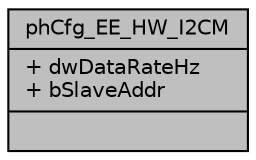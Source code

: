 digraph "phCfg_EE_HW_I2CM"
{
  edge [fontname="Helvetica",fontsize="10",labelfontname="Helvetica",labelfontsize="10"];
  node [fontname="Helvetica",fontsize="10",shape=record];
  Node0 [label="{phCfg_EE_HW_I2CM\n|+ dwDataRateHz\l+ bSlaveAddr\l|}",height=0.2,width=0.4,color="black", fillcolor="grey75", style="filled", fontcolor="black"];
}
